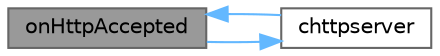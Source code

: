 digraph "onHttpAccepted"
{
 // LATEX_PDF_SIZE
  bgcolor="transparent";
  edge [fontname=Helvetica,fontsize=10,labelfontname=Helvetica,labelfontsize=10];
  node [fontname=Helvetica,fontsize=10,shape=box,height=0.2,width=0.4];
  rankdir="LR";
  Node1 [id="Node000001",label="onHttpAccepted",height=0.2,width=0.4,color="gray40", fillcolor="grey60", style="filled", fontcolor="black",tooltip="chttpserver::onHttpAccepted 处理http请求"];
  Node1 -> Node2 [id="edge1_Node000001_Node000002",color="steelblue1",style="solid",tooltip=" "];
  Node2 [id="Node000002",label="chttpserver",height=0.2,width=0.4,color="grey40", fillcolor="white", style="filled",URL="$classchttpserver.html#a1eb7c8fbc5937905654eb2a7ba0ba2f7",tooltip=" "];
  Node2 -> Node1 [id="edge2_Node000002_Node000001",color="steelblue1",style="solid",tooltip=" "];
}

